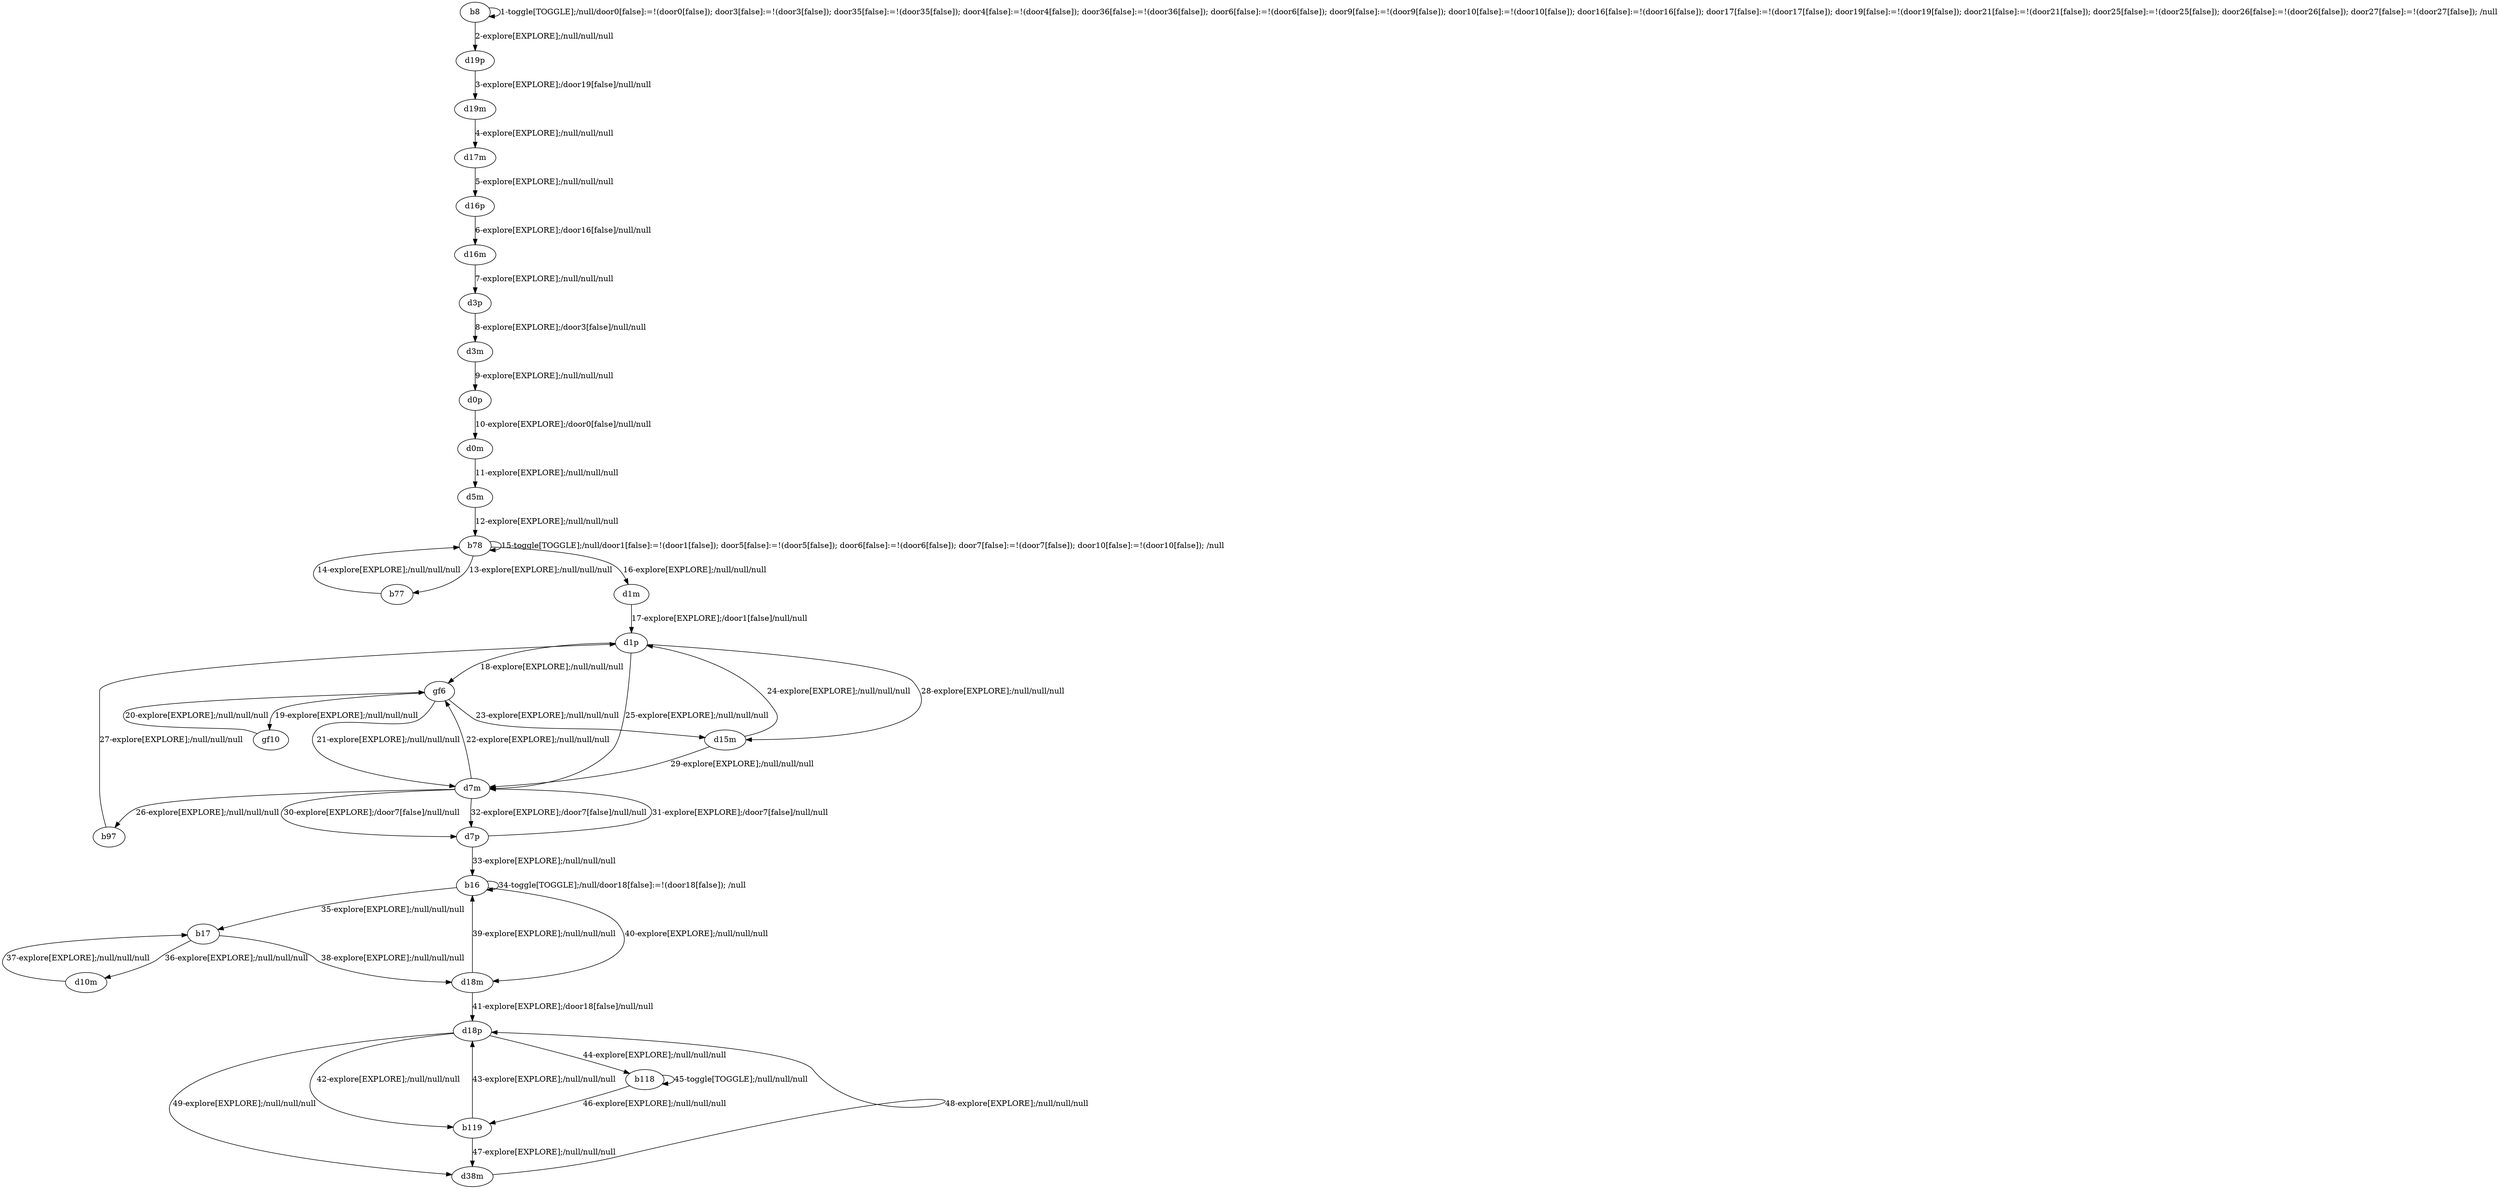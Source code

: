 # Total number of goals covered by this test: 1
# b16 --> d18m

digraph g {
"b8" -> "b8" [label = "1-toggle[TOGGLE];/null/door0[false]:=!(door0[false]); door3[false]:=!(door3[false]); door35[false]:=!(door35[false]); door4[false]:=!(door4[false]); door36[false]:=!(door36[false]); door6[false]:=!(door6[false]); door9[false]:=!(door9[false]); door10[false]:=!(door10[false]); door16[false]:=!(door16[false]); door17[false]:=!(door17[false]); door19[false]:=!(door19[false]); door21[false]:=!(door21[false]); door25[false]:=!(door25[false]); door26[false]:=!(door26[false]); door27[false]:=!(door27[false]); /null"];
"b8" -> "d19p" [label = "2-explore[EXPLORE];/null/null/null"];
"d19p" -> "d19m" [label = "3-explore[EXPLORE];/door19[false]/null/null"];
"d19m" -> "d17m" [label = "4-explore[EXPLORE];/null/null/null"];
"d17m" -> "d16p" [label = "5-explore[EXPLORE];/null/null/null"];
"d16p" -> "d16m" [label = "6-explore[EXPLORE];/door16[false]/null/null"];
"d16m" -> "d3p" [label = "7-explore[EXPLORE];/null/null/null"];
"d3p" -> "d3m" [label = "8-explore[EXPLORE];/door3[false]/null/null"];
"d3m" -> "d0p" [label = "9-explore[EXPLORE];/null/null/null"];
"d0p" -> "d0m" [label = "10-explore[EXPLORE];/door0[false]/null/null"];
"d0m" -> "d5m" [label = "11-explore[EXPLORE];/null/null/null"];
"d5m" -> "b78" [label = "12-explore[EXPLORE];/null/null/null"];
"b78" -> "b77" [label = "13-explore[EXPLORE];/null/null/null"];
"b77" -> "b78" [label = "14-explore[EXPLORE];/null/null/null"];
"b78" -> "b78" [label = "15-toggle[TOGGLE];/null/door1[false]:=!(door1[false]); door5[false]:=!(door5[false]); door6[false]:=!(door6[false]); door7[false]:=!(door7[false]); door10[false]:=!(door10[false]); /null"];
"b78" -> "d1m" [label = "16-explore[EXPLORE];/null/null/null"];
"d1m" -> "d1p" [label = "17-explore[EXPLORE];/door1[false]/null/null"];
"d1p" -> "gf6" [label = "18-explore[EXPLORE];/null/null/null"];
"gf6" -> "gf10" [label = "19-explore[EXPLORE];/null/null/null"];
"gf10" -> "gf6" [label = "20-explore[EXPLORE];/null/null/null"];
"gf6" -> "d7m" [label = "21-explore[EXPLORE];/null/null/null"];
"d7m" -> "gf6" [label = "22-explore[EXPLORE];/null/null/null"];
"gf6" -> "d15m" [label = "23-explore[EXPLORE];/null/null/null"];
"d15m" -> "d1p" [label = "24-explore[EXPLORE];/null/null/null"];
"d1p" -> "d7m" [label = "25-explore[EXPLORE];/null/null/null"];
"d7m" -> "b97" [label = "26-explore[EXPLORE];/null/null/null"];
"b97" -> "d1p" [label = "27-explore[EXPLORE];/null/null/null"];
"d1p" -> "d15m" [label = "28-explore[EXPLORE];/null/null/null"];
"d15m" -> "d7m" [label = "29-explore[EXPLORE];/null/null/null"];
"d7m" -> "d7p" [label = "30-explore[EXPLORE];/door7[false]/null/null"];
"d7p" -> "d7m" [label = "31-explore[EXPLORE];/door7[false]/null/null"];
"d7m" -> "d7p" [label = "32-explore[EXPLORE];/door7[false]/null/null"];
"d7p" -> "b16" [label = "33-explore[EXPLORE];/null/null/null"];
"b16" -> "b16" [label = "34-toggle[TOGGLE];/null/door18[false]:=!(door18[false]); /null"];
"b16" -> "b17" [label = "35-explore[EXPLORE];/null/null/null"];
"b17" -> "d10m" [label = "36-explore[EXPLORE];/null/null/null"];
"d10m" -> "b17" [label = "37-explore[EXPLORE];/null/null/null"];
"b17" -> "d18m" [label = "38-explore[EXPLORE];/null/null/null"];
"d18m" -> "b16" [label = "39-explore[EXPLORE];/null/null/null"];
"b16" -> "d18m" [label = "40-explore[EXPLORE];/null/null/null"];
"d18m" -> "d18p" [label = "41-explore[EXPLORE];/door18[false]/null/null"];
"d18p" -> "b119" [label = "42-explore[EXPLORE];/null/null/null"];
"b119" -> "d18p" [label = "43-explore[EXPLORE];/null/null/null"];
"d18p" -> "b118" [label = "44-explore[EXPLORE];/null/null/null"];
"b118" -> "b118" [label = "45-toggle[TOGGLE];/null/null/null"];
"b118" -> "b119" [label = "46-explore[EXPLORE];/null/null/null"];
"b119" -> "d38m" [label = "47-explore[EXPLORE];/null/null/null"];
"d38m" -> "d18p" [label = "48-explore[EXPLORE];/null/null/null"];
"d18p" -> "d38m" [label = "49-explore[EXPLORE];/null/null/null"];
}